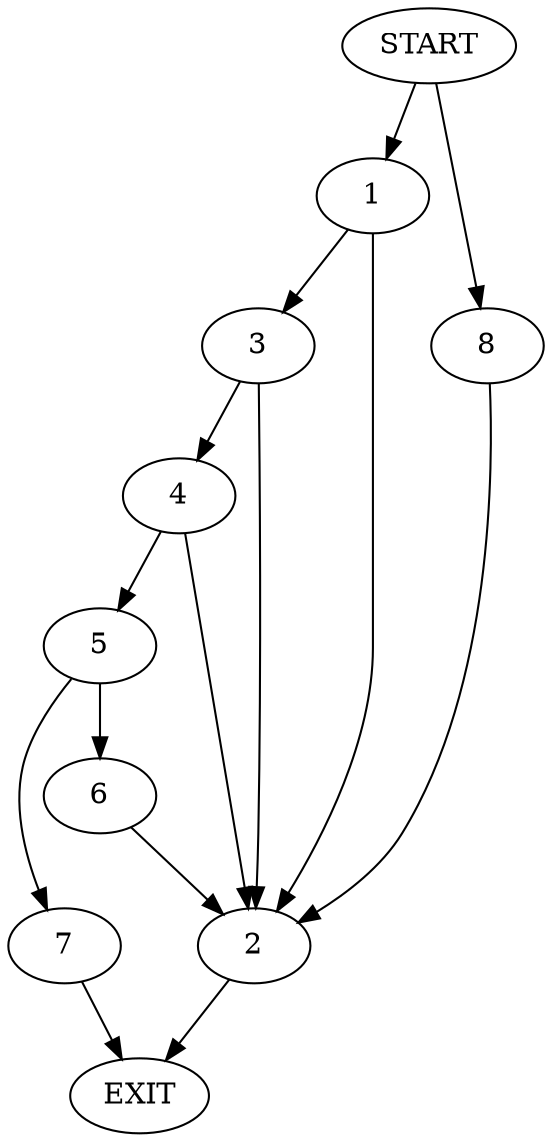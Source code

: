 digraph {
0 [label="START"]
9 [label="EXIT"]
0 -> 1
1 -> 2
1 -> 3
3 -> 4
3 -> 2
2 -> 9
4 -> 2
4 -> 5
5 -> 6
5 -> 7
7 -> 9
6 -> 2
0 -> 8
8 -> 2
}
